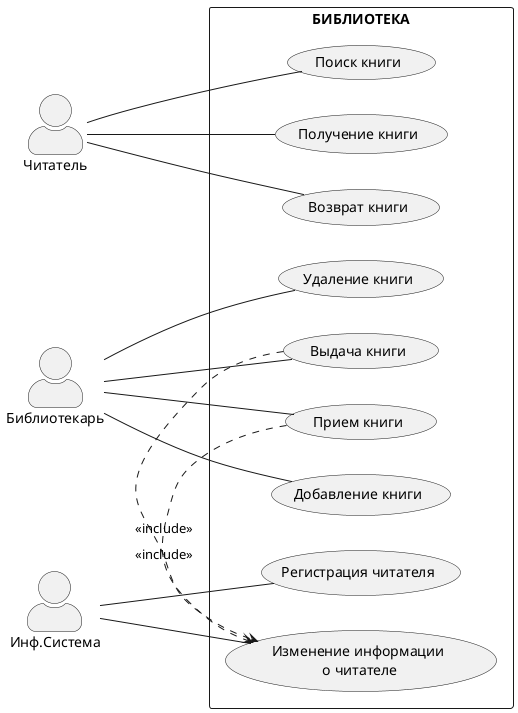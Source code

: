 @startuml "Сценарий"
left to right direction
skinparam actorStyle awesome
skinparam packageStyle rectangle
actor Читатель
actor Библиотекарь
actor Инф.Система


rectangle БИБЛИОТЕКА{

  
  Библиотекарь -- (Добавление книги)
  Библиотекарь -- (Удаление книги)
  
  Инф.Система -- (Регистрация читателя)
  Инф.Система -- (Изменение информации\n о читателе)
  
  Библиотекарь -- (Выдача книги)
  Библиотекарь -- (Прием книги)
   

  Читатель-- (Поиск книги)
  Читатель-- (Получение книги)
  Читатель-- (Возврат книги)

  
  
  (Выдача книги) .> (Изменение информации\n о читателе) : <<include>>
  (Прием книги) .> (Изменение информации\n о читателе) : <<include>>
  

}
@enduml
